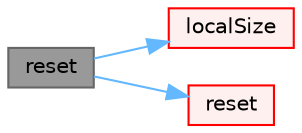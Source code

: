 digraph "reset"
{
 // LATEX_PDF_SIZE
  bgcolor="transparent";
  edge [fontname=Helvetica,fontsize=10,labelfontname=Helvetica,labelfontsize=10];
  node [fontname=Helvetica,fontsize=10,shape=box,height=0.2,width=0.4];
  rankdir="LR";
  Node1 [id="Node000001",label="reset",height=0.2,width=0.4,color="gray40", fillcolor="grey60", style="filled", fontcolor="black",tooltip=" "];
  Node1 -> Node2 [id="edge1_Node000001_Node000002",color="steelblue1",style="solid",tooltip=" "];
  Node2 [id="Node000002",label="localSize",height=0.2,width=0.4,color="red", fillcolor="#FFF0F0", style="filled",URL="$classFoam_1_1globalIndex.html#a31e10db2f353603a8ab2517c4d101e06",tooltip=" "];
  Node1 -> Node4 [id="edge2_Node000001_Node000004",color="steelblue1",style="solid",tooltip=" "];
  Node4 [id="Node000004",label="reset",height=0.2,width=0.4,color="red", fillcolor="#FFF0F0", style="filled",URL="$classFoam_1_1globalIndex.html#a4e1d10f5ee9bb08c9ee9cbc78263d244",tooltip=" "];
}
